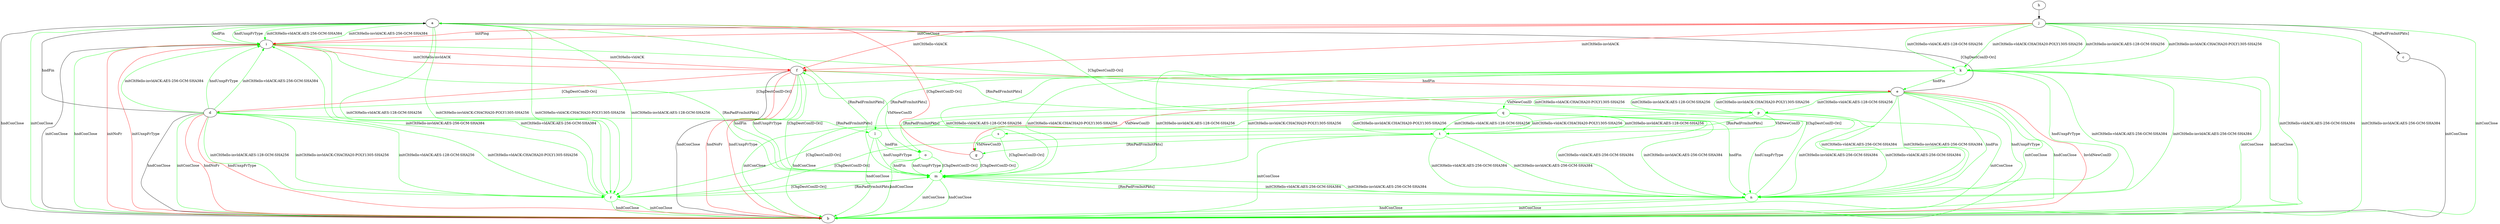 digraph "" {
	a -> b	[key=0,
		label="hndConClose "];
	a -> b	[key=1,
		color=green,
		label="initConClose "];
	a -> i	[key=0,
		color=green,
		label="initCltHello-vldACK:AES-256-GCM-SHA384 "];
	a -> i	[key=1,
		color=green,
		label="initCltHello-invldACK:AES-256-GCM-SHA384 "];
	a -> i	[key=2,
		color=green,
		label="hndFin "];
	a -> i	[key=3,
		color=green,
		label="hndUnxpFrType "];
	m	[color=green];
	a -> m	[key=0,
		color=green,
		label="[RmPadFrmInitPkts] "];
	r	[color=green];
	a -> r	[key=0,
		color=green,
		label="initCltHello-vldACK:AES-128-GCM-SHA256 "];
	a -> r	[key=1,
		color=green,
		label="initCltHello-vldACK:CHACHA20-POLY1305-SHA256 "];
	a -> r	[key=2,
		color=green,
		label="initCltHello-invldACK:AES-128-GCM-SHA256 "];
	a -> r	[key=3,
		color=green,
		label="initCltHello-invldACK:CHACHA20-POLY1305-SHA256 "];
	c -> b	[key=0,
		label="initConClose "];
	d -> a	[key=0,
		label="hndFin "];
	d -> b	[key=0,
		label="hndConClose "];
	d -> b	[key=1,
		color=green,
		label="initConClose "];
	d -> b	[key=2,
		color=red,
		label="hndNoFr "];
	d -> b	[key=3,
		color=red,
		label="hndUnxpFrType "];
	d -> i	[key=0,
		color=green,
		label="initCltHello-vldACK:AES-256-GCM-SHA384 "];
	d -> i	[key=1,
		color=green,
		label="initCltHello-invldACK:AES-256-GCM-SHA384 "];
	d -> i	[key=2,
		color=green,
		label="hndUnxpFrType "];
	l	[color=green];
	d -> l	[key=0,
		color=green,
		label="[RmPadFrmInitPkts] "];
	d -> r	[key=0,
		color=green,
		label="initCltHello-vldACK:AES-128-GCM-SHA256 "];
	d -> r	[key=1,
		color=green,
		label="initCltHello-vldACK:CHACHA20-POLY1305-SHA256 "];
	d -> r	[key=2,
		color=green,
		label="initCltHello-invldACK:AES-128-GCM-SHA256 "];
	d -> r	[key=3,
		color=green,
		label="initCltHello-invldACK:CHACHA20-POLY1305-SHA256 "];
	e -> a	[key=0,
		label="[ChgDestConID-Ori] "];
	e -> b	[key=0,
		color=green,
		label="initConClose "];
	e -> b	[key=1,
		color=green,
		label="hndConClose "];
	e -> b	[key=2,
		color=red,
		label="InvldNewConID "];
	e -> g	[key=0,
		color=red,
		label="VldNewConID "];
	n	[color=green];
	e -> n	[key=0,
		color=green,
		label="initCltHello-vldACK:AES-256-GCM-SHA384 "];
	e -> n	[key=1,
		color=green,
		label="initCltHello-invldACK:AES-256-GCM-SHA384 "];
	e -> n	[key=2,
		color=green,
		label="hndFin "];
	e -> n	[key=3,
		color=green,
		label="hndUnxpFrType "];
	o	[color=green];
	e -> o	[key=0,
		color=green,
		label="[RmPadFrmInitPkts] "];
	p	[color=green];
	e -> p	[key=0,
		color=green,
		label="initCltHello-vldACK:AES-128-GCM-SHA256 "];
	e -> p	[key=1,
		color=green,
		label="initCltHello-vldACK:CHACHA20-POLY1305-SHA256 "];
	e -> p	[key=2,
		color=green,
		label="initCltHello-invldACK:AES-128-GCM-SHA256 "];
	e -> p	[key=3,
		color=green,
		label="initCltHello-invldACK:CHACHA20-POLY1305-SHA256 "];
	q	[color=green];
	e -> q	[key=0,
		color=green,
		label="VldNewConID "];
	f -> b	[key=0,
		label="hndConClose "];
	f -> b	[key=1,
		color=red,
		label="hndNoFr "];
	f -> b	[key=2,
		color=red,
		label="hndUnxpFrType "];
	f -> d	[key=0,
		color=red,
		label="[ChgDestConID-Ori] "];
	f -> e	[key=0,
		color=red,
		label="hndFin "];
	f -> m	[key=0,
		color=green,
		label="hndFin "];
	f -> m	[key=1,
		color=green,
		label="hndUnxpFrType "];
	f -> m	[key=2,
		color=green,
		label="[ChgDestConID-Ori] "];
	g -> a	[key=0,
		color=red,
		label="[ChgDestConID-Ori] "];
	g -> m	[key=0,
		color=green,
		label="[ChgDestConID-Ori] "];
	h -> j	[key=0];
	i -> b	[key=0,
		label="initConClose "];
	i -> b	[key=1,
		color=green,
		label="hndConClose "];
	i -> b	[key=2,
		color=red,
		label="initNoFr "];
	i -> b	[key=3,
		color=red,
		label="initUnxpFrType "];
	i -> f	[key=0,
		color=red,
		label="initCltHello-vldACK "];
	i -> f	[key=1,
		color=red,
		label="initCltHello-invldACK "];
	i -> m	[key=0,
		color=green,
		label="[RmPadFrmInitPkts] "];
	j -> b	[key=0,
		color=green,
		label="initConClose "];
	j -> b	[key=1,
		color=green,
		label="initCltHello-vldACK:AES-256-GCM-SHA384 "];
	j -> b	[key=2,
		color=green,
		label="initCltHello-invldACK:AES-256-GCM-SHA384 "];
	j -> c	[key=0,
		label="[RmPadFrmInitPkts] "];
	j -> f	[key=0,
		color=red,
		label="initCltHello-vldACK "];
	j -> f	[key=1,
		color=red,
		label="initCltHello-invldACK "];
	j -> i	[key=0,
		color=red,
		label="initPing "];
	j -> i	[key=1,
		color=red,
		label="initConClose "];
	k	[color=green];
	j -> k	[key=0,
		color=green,
		label="initCltHello-vldACK:AES-128-GCM-SHA256 "];
	j -> k	[key=1,
		color=green,
		label="initCltHello-vldACK:CHACHA20-POLY1305-SHA256 "];
	j -> k	[key=2,
		color=green,
		label="initCltHello-invldACK:AES-128-GCM-SHA256 "];
	j -> k	[key=3,
		color=green,
		label="initCltHello-invldACK:CHACHA20-POLY1305-SHA256 "];
	k -> b	[key=0,
		color=green,
		label="initConClose "];
	k -> b	[key=1,
		color=green,
		label="hndConClose "];
	k -> d	[key=0,
		color=green,
		label="[ChgDestConID-Ori] "];
	k -> e	[key=0,
		color=green,
		label="hndFin "];
	k -> l	[key=0,
		color=green,
		label="[RmPadFrmInitPkts] "];
	k -> m	[key=0,
		color=green,
		label="initCltHello-vldACK:AES-128-GCM-SHA256 "];
	k -> m	[key=1,
		color=green,
		label="initCltHello-vldACK:CHACHA20-POLY1305-SHA256 "];
	k -> m	[key=2,
		color=green,
		label="initCltHello-invldACK:AES-128-GCM-SHA256 "];
	k -> m	[key=3,
		color=green,
		label="initCltHello-invldACK:CHACHA20-POLY1305-SHA256 "];
	k -> n	[key=0,
		color=green,
		label="initCltHello-vldACK:AES-256-GCM-SHA384 "];
	k -> n	[key=1,
		color=green,
		label="initCltHello-invldACK:AES-256-GCM-SHA384 "];
	k -> n	[key=2,
		color=green,
		label="hndUnxpFrType "];
	l -> b	[key=0,
		color=green,
		label="hndConClose "];
	l -> m	[key=0,
		color=green,
		label="hndUnxpFrType "];
	l -> o	[key=0,
		color=green,
		label="hndFin "];
	m -> b	[key=0,
		color=green,
		label="initConClose "];
	m -> b	[key=1,
		color=green,
		label="hndConClose "];
	m -> n	[key=0,
		color=green,
		label="initCltHello-vldACK:AES-256-GCM-SHA384 "];
	m -> n	[key=1,
		color=green,
		label="initCltHello-invldACK:AES-256-GCM-SHA384 "];
	m -> r	[key=0,
		color=green,
		label="[ChgDestConID-Ori] "];
	n -> b	[key=0,
		color=green,
		label="initConClose "];
	n -> b	[key=1,
		color=green,
		label="hndConClose "];
	n -> i	[key=0,
		color=green,
		label="[ChgDestConID-Ori] "];
	n -> m	[key=0,
		color=green,
		label="[RmPadFrmInitPkts] "];
	o -> b	[key=0,
		color=green,
		label="hndConClose "];
	o -> f	[key=0,
		color=green,
		label="VldNewConID "];
	o -> m	[key=0,
		color=green,
		label="hndFin "];
	o -> m	[key=1,
		color=green,
		label="hndUnxpFrType "];
	o -> m	[key=2,
		color=green,
		label="[ChgDestConID-Ori] "];
	p -> b	[key=0,
		color=green,
		label="initConClose "];
	p -> n	[key=0,
		color=green,
		label="initCltHello-vldACK:AES-256-GCM-SHA384 "];
	p -> n	[key=1,
		color=green,
		label="initCltHello-invldACK:AES-256-GCM-SHA384 "];
	p -> r	[key=0,
		color=green,
		label="[ChgDestConID-Ori] "];
	s	[color=green];
	p -> s	[key=0,
		color=green,
		label="[RmPadFrmInitPkts] "];
	t	[color=green];
	p -> t	[key=0,
		color=green,
		label="VldNewConID "];
	q -> a	[key=0,
		color=green,
		label="[ChgDestConID-Ori] "];
	q -> b	[key=0,
		color=green,
		label="initConClose "];
	q -> b	[key=1,
		color=green,
		label="hndConClose "];
	q -> f	[key=0,
		color=green,
		label="[RmPadFrmInitPkts] "];
	q -> n	[key=0,
		color=green,
		label="initCltHello-vldACK:AES-256-GCM-SHA384 "];
	q -> n	[key=1,
		color=green,
		label="initCltHello-invldACK:AES-256-GCM-SHA384 "];
	q -> n	[key=2,
		color=green,
		label="hndFin "];
	q -> n	[key=3,
		color=green,
		label="hndUnxpFrType "];
	q -> t	[key=0,
		color=green,
		label="initCltHello-vldACK:AES-128-GCM-SHA256 "];
	q -> t	[key=1,
		color=green,
		label="initCltHello-vldACK:CHACHA20-POLY1305-SHA256 "];
	q -> t	[key=2,
		color=green,
		label="initCltHello-invldACK:AES-128-GCM-SHA256 "];
	q -> t	[key=3,
		color=green,
		label="initCltHello-invldACK:CHACHA20-POLY1305-SHA256 "];
	r -> b	[key=0,
		color=green,
		label="initConClose "];
	r -> b	[key=1,
		color=green,
		label="hndConClose "];
	r -> i	[key=0,
		color=green,
		label="initCltHello-vldACK:AES-256-GCM-SHA384 "];
	r -> i	[key=1,
		color=green,
		label="initCltHello-invldACK:AES-256-GCM-SHA384 "];
	r -> m	[key=0,
		color=green,
		label="[RmPadFrmInitPkts] "];
	s -> g	[key=0,
		color=green,
		label="VldNewConID "];
	s -> m	[key=0,
		color=green,
		label="[ChgDestConID-Ori] "];
	t -> b	[key=0,
		color=green,
		label="initConClose "];
	t -> g	[key=0,
		color=green,
		label="[RmPadFrmInitPkts] "];
	t -> n	[key=0,
		color=green,
		label="initCltHello-vldACK:AES-256-GCM-SHA384 "];
	t -> n	[key=1,
		color=green,
		label="initCltHello-invldACK:AES-256-GCM-SHA384 "];
	t -> r	[key=0,
		color=green,
		label="[ChgDestConID-Ori] "];
}
